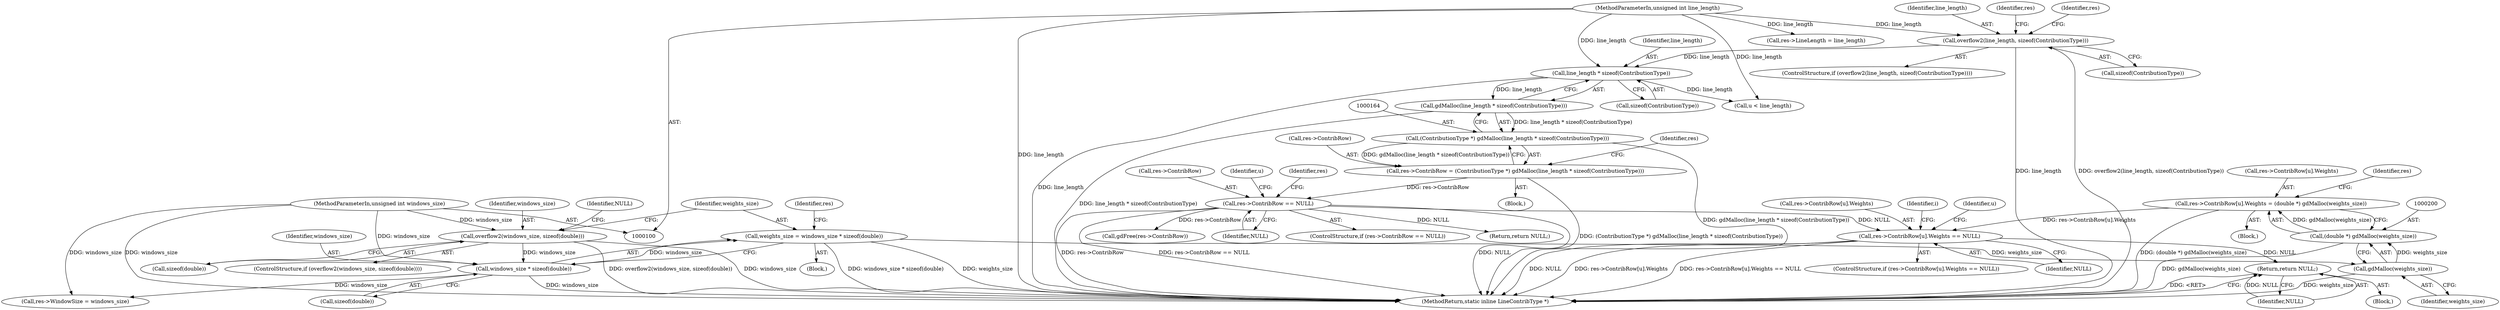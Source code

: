 digraph "0_libgd_60bfb401ad5a4a8ae995dcd36372fe15c71e1a35@array" {
"1000204" [label="(Call,res->ContribRow[u].Weights == NULL)"];
"1000191" [label="(Call,res->ContribRow[u].Weights = (double *) gdMalloc(weights_size))"];
"1000199" [label="(Call,(double *) gdMalloc(weights_size))"];
"1000201" [label="(Call,gdMalloc(weights_size))"];
"1000120" [label="(Call,weights_size = windows_size * sizeof(double))"];
"1000122" [label="(Call,windows_size * sizeof(double))"];
"1000111" [label="(Call,overflow2(windows_size, sizeof(double)))"];
"1000102" [label="(MethodParameterIn,unsigned int windows_size)"];
"1000171" [label="(Call,res->ContribRow == NULL)"];
"1000159" [label="(Call,res->ContribRow = (ContributionType *) gdMalloc(line_length * sizeof(ContributionType)))"];
"1000163" [label="(Call,(ContributionType *) gdMalloc(line_length * sizeof(ContributionType)))"];
"1000165" [label="(Call,gdMalloc(line_length * sizeof(ContributionType)))"];
"1000166" [label="(Call,line_length * sizeof(ContributionType))"];
"1000150" [label="(Call,overflow2(line_length, sizeof(ContributionType)))"];
"1000101" [label="(MethodParameterIn,unsigned int line_length)"];
"1000239" [label="(Return,return NULL;)"];
"1000121" [label="(Identifier,weights_size)"];
"1000160" [label="(Call,res->ContribRow)"];
"1000204" [label="(Call,res->ContribRow[u].Weights == NULL)"];
"1000208" [label="(Identifier,res)"];
"1000110" [label="(ControlStructure,if (overflow2(windows_size, sizeof(double))))"];
"1000185" [label="(Call,u < line_length)"];
"1000151" [label="(Identifier,line_length)"];
"1000124" [label="(Call,sizeof(double))"];
"1000179" [label="(Return,return NULL;)"];
"1000233" [label="(Call,gdFree(res->ContribRow))"];
"1000172" [label="(Call,res->ContribRow)"];
"1000183" [label="(Identifier,u)"];
"1000239" [label="(Return,return NULL;)"];
"1000113" [label="(Call,sizeof(double))"];
"1000178" [label="(Identifier,res)"];
"1000201" [label="(Call,gdMalloc(weights_size))"];
"1000112" [label="(Identifier,windows_size)"];
"1000103" [label="(Block,)"];
"1000168" [label="(Call,sizeof(ContributionType))"];
"1000171" [label="(Call,res->ContribRow == NULL)"];
"1000202" [label="(Identifier,weights_size)"];
"1000122" [label="(Call,windows_size * sizeof(double))"];
"1000175" [label="(Identifier,NULL)"];
"1000101" [label="(MethodParameterIn,unsigned int line_length)"];
"1000161" [label="(Identifier,res)"];
"1000199" [label="(Call,(double *) gdMalloc(weights_size))"];
"1000205" [label="(Call,res->ContribRow[u].Weights)"];
"1000150" [label="(Call,overflow2(line_length, sizeof(ContributionType)))"];
"1000156" [label="(Identifier,res)"];
"1000111" [label="(Call,overflow2(windows_size, sizeof(double)))"];
"1000102" [label="(MethodParameterIn,unsigned int windows_size)"];
"1000212" [label="(Identifier,NULL)"];
"1000119" [label="(Block,)"];
"1000149" [label="(ControlStructure,if (overflow2(line_length, sizeof(ContributionType))))"];
"1000120" [label="(Call,weights_size = windows_size * sizeof(double))"];
"1000159" [label="(Call,res->ContribRow = (ContributionType *) gdMalloc(line_length * sizeof(ContributionType)))"];
"1000139" [label="(Call,res->WindowSize = windows_size)"];
"1000117" [label="(Identifier,NULL)"];
"1000144" [label="(Call,res->LineLength = line_length)"];
"1000217" [label="(Identifier,i)"];
"1000127" [label="(Identifier,res)"];
"1000163" [label="(Call,(ContributionType *) gdMalloc(line_length * sizeof(ContributionType)))"];
"1000213" [label="(Block,)"];
"1000203" [label="(ControlStructure,if (res->ContribRow[u].Weights == NULL))"];
"1000123" [label="(Identifier,windows_size)"];
"1000166" [label="(Call,line_length * sizeof(ContributionType))"];
"1000167" [label="(Identifier,line_length)"];
"1000152" [label="(Call,sizeof(ContributionType))"];
"1000243" [label="(MethodReturn,static inline LineContribType *)"];
"1000165" [label="(Call,gdMalloc(line_length * sizeof(ContributionType)))"];
"1000189" [label="(Identifier,u)"];
"1000191" [label="(Call,res->ContribRow[u].Weights = (double *) gdMalloc(weights_size))"];
"1000240" [label="(Identifier,NULL)"];
"1000170" [label="(ControlStructure,if (res->ContribRow == NULL))"];
"1000173" [label="(Identifier,res)"];
"1000190" [label="(Block,)"];
"1000192" [label="(Call,res->ContribRow[u].Weights)"];
"1000204" -> "1000203"  [label="AST: "];
"1000204" -> "1000212"  [label="CFG: "];
"1000205" -> "1000204"  [label="AST: "];
"1000212" -> "1000204"  [label="AST: "];
"1000217" -> "1000204"  [label="CFG: "];
"1000189" -> "1000204"  [label="CFG: "];
"1000204" -> "1000243"  [label="DDG: NULL"];
"1000204" -> "1000243"  [label="DDG: res->ContribRow[u].Weights"];
"1000204" -> "1000243"  [label="DDG: res->ContribRow[u].Weights == NULL"];
"1000191" -> "1000204"  [label="DDG: res->ContribRow[u].Weights"];
"1000171" -> "1000204"  [label="DDG: NULL"];
"1000204" -> "1000239"  [label="DDG: NULL"];
"1000191" -> "1000190"  [label="AST: "];
"1000191" -> "1000199"  [label="CFG: "];
"1000192" -> "1000191"  [label="AST: "];
"1000199" -> "1000191"  [label="AST: "];
"1000208" -> "1000191"  [label="CFG: "];
"1000191" -> "1000243"  [label="DDG: (double *) gdMalloc(weights_size)"];
"1000199" -> "1000191"  [label="DDG: gdMalloc(weights_size)"];
"1000199" -> "1000201"  [label="CFG: "];
"1000200" -> "1000199"  [label="AST: "];
"1000201" -> "1000199"  [label="AST: "];
"1000199" -> "1000243"  [label="DDG: gdMalloc(weights_size)"];
"1000201" -> "1000199"  [label="DDG: weights_size"];
"1000201" -> "1000202"  [label="CFG: "];
"1000202" -> "1000201"  [label="AST: "];
"1000201" -> "1000243"  [label="DDG: weights_size"];
"1000120" -> "1000201"  [label="DDG: weights_size"];
"1000120" -> "1000119"  [label="AST: "];
"1000120" -> "1000122"  [label="CFG: "];
"1000121" -> "1000120"  [label="AST: "];
"1000122" -> "1000120"  [label="AST: "];
"1000127" -> "1000120"  [label="CFG: "];
"1000120" -> "1000243"  [label="DDG: weights_size"];
"1000120" -> "1000243"  [label="DDG: windows_size * sizeof(double)"];
"1000122" -> "1000120"  [label="DDG: windows_size"];
"1000122" -> "1000124"  [label="CFG: "];
"1000123" -> "1000122"  [label="AST: "];
"1000124" -> "1000122"  [label="AST: "];
"1000122" -> "1000243"  [label="DDG: windows_size"];
"1000111" -> "1000122"  [label="DDG: windows_size"];
"1000102" -> "1000122"  [label="DDG: windows_size"];
"1000122" -> "1000139"  [label="DDG: windows_size"];
"1000111" -> "1000110"  [label="AST: "];
"1000111" -> "1000113"  [label="CFG: "];
"1000112" -> "1000111"  [label="AST: "];
"1000113" -> "1000111"  [label="AST: "];
"1000117" -> "1000111"  [label="CFG: "];
"1000121" -> "1000111"  [label="CFG: "];
"1000111" -> "1000243"  [label="DDG: overflow2(windows_size, sizeof(double))"];
"1000111" -> "1000243"  [label="DDG: windows_size"];
"1000102" -> "1000111"  [label="DDG: windows_size"];
"1000102" -> "1000100"  [label="AST: "];
"1000102" -> "1000243"  [label="DDG: windows_size"];
"1000102" -> "1000139"  [label="DDG: windows_size"];
"1000171" -> "1000170"  [label="AST: "];
"1000171" -> "1000175"  [label="CFG: "];
"1000172" -> "1000171"  [label="AST: "];
"1000175" -> "1000171"  [label="AST: "];
"1000178" -> "1000171"  [label="CFG: "];
"1000183" -> "1000171"  [label="CFG: "];
"1000171" -> "1000243"  [label="DDG: res->ContribRow"];
"1000171" -> "1000243"  [label="DDG: res->ContribRow == NULL"];
"1000171" -> "1000243"  [label="DDG: NULL"];
"1000159" -> "1000171"  [label="DDG: res->ContribRow"];
"1000171" -> "1000179"  [label="DDG: NULL"];
"1000171" -> "1000233"  [label="DDG: res->ContribRow"];
"1000159" -> "1000103"  [label="AST: "];
"1000159" -> "1000163"  [label="CFG: "];
"1000160" -> "1000159"  [label="AST: "];
"1000163" -> "1000159"  [label="AST: "];
"1000173" -> "1000159"  [label="CFG: "];
"1000159" -> "1000243"  [label="DDG: (ContributionType *) gdMalloc(line_length * sizeof(ContributionType))"];
"1000163" -> "1000159"  [label="DDG: gdMalloc(line_length * sizeof(ContributionType))"];
"1000163" -> "1000165"  [label="CFG: "];
"1000164" -> "1000163"  [label="AST: "];
"1000165" -> "1000163"  [label="AST: "];
"1000163" -> "1000243"  [label="DDG: gdMalloc(line_length * sizeof(ContributionType))"];
"1000165" -> "1000163"  [label="DDG: line_length * sizeof(ContributionType)"];
"1000165" -> "1000166"  [label="CFG: "];
"1000166" -> "1000165"  [label="AST: "];
"1000165" -> "1000243"  [label="DDG: line_length * sizeof(ContributionType)"];
"1000166" -> "1000165"  [label="DDG: line_length"];
"1000166" -> "1000168"  [label="CFG: "];
"1000167" -> "1000166"  [label="AST: "];
"1000168" -> "1000166"  [label="AST: "];
"1000166" -> "1000243"  [label="DDG: line_length"];
"1000150" -> "1000166"  [label="DDG: line_length"];
"1000101" -> "1000166"  [label="DDG: line_length"];
"1000166" -> "1000185"  [label="DDG: line_length"];
"1000150" -> "1000149"  [label="AST: "];
"1000150" -> "1000152"  [label="CFG: "];
"1000151" -> "1000150"  [label="AST: "];
"1000152" -> "1000150"  [label="AST: "];
"1000156" -> "1000150"  [label="CFG: "];
"1000161" -> "1000150"  [label="CFG: "];
"1000150" -> "1000243"  [label="DDG: line_length"];
"1000150" -> "1000243"  [label="DDG: overflow2(line_length, sizeof(ContributionType))"];
"1000101" -> "1000150"  [label="DDG: line_length"];
"1000101" -> "1000100"  [label="AST: "];
"1000101" -> "1000243"  [label="DDG: line_length"];
"1000101" -> "1000144"  [label="DDG: line_length"];
"1000101" -> "1000185"  [label="DDG: line_length"];
"1000239" -> "1000213"  [label="AST: "];
"1000239" -> "1000240"  [label="CFG: "];
"1000240" -> "1000239"  [label="AST: "];
"1000243" -> "1000239"  [label="CFG: "];
"1000239" -> "1000243"  [label="DDG: <RET>"];
"1000240" -> "1000239"  [label="DDG: NULL"];
}
